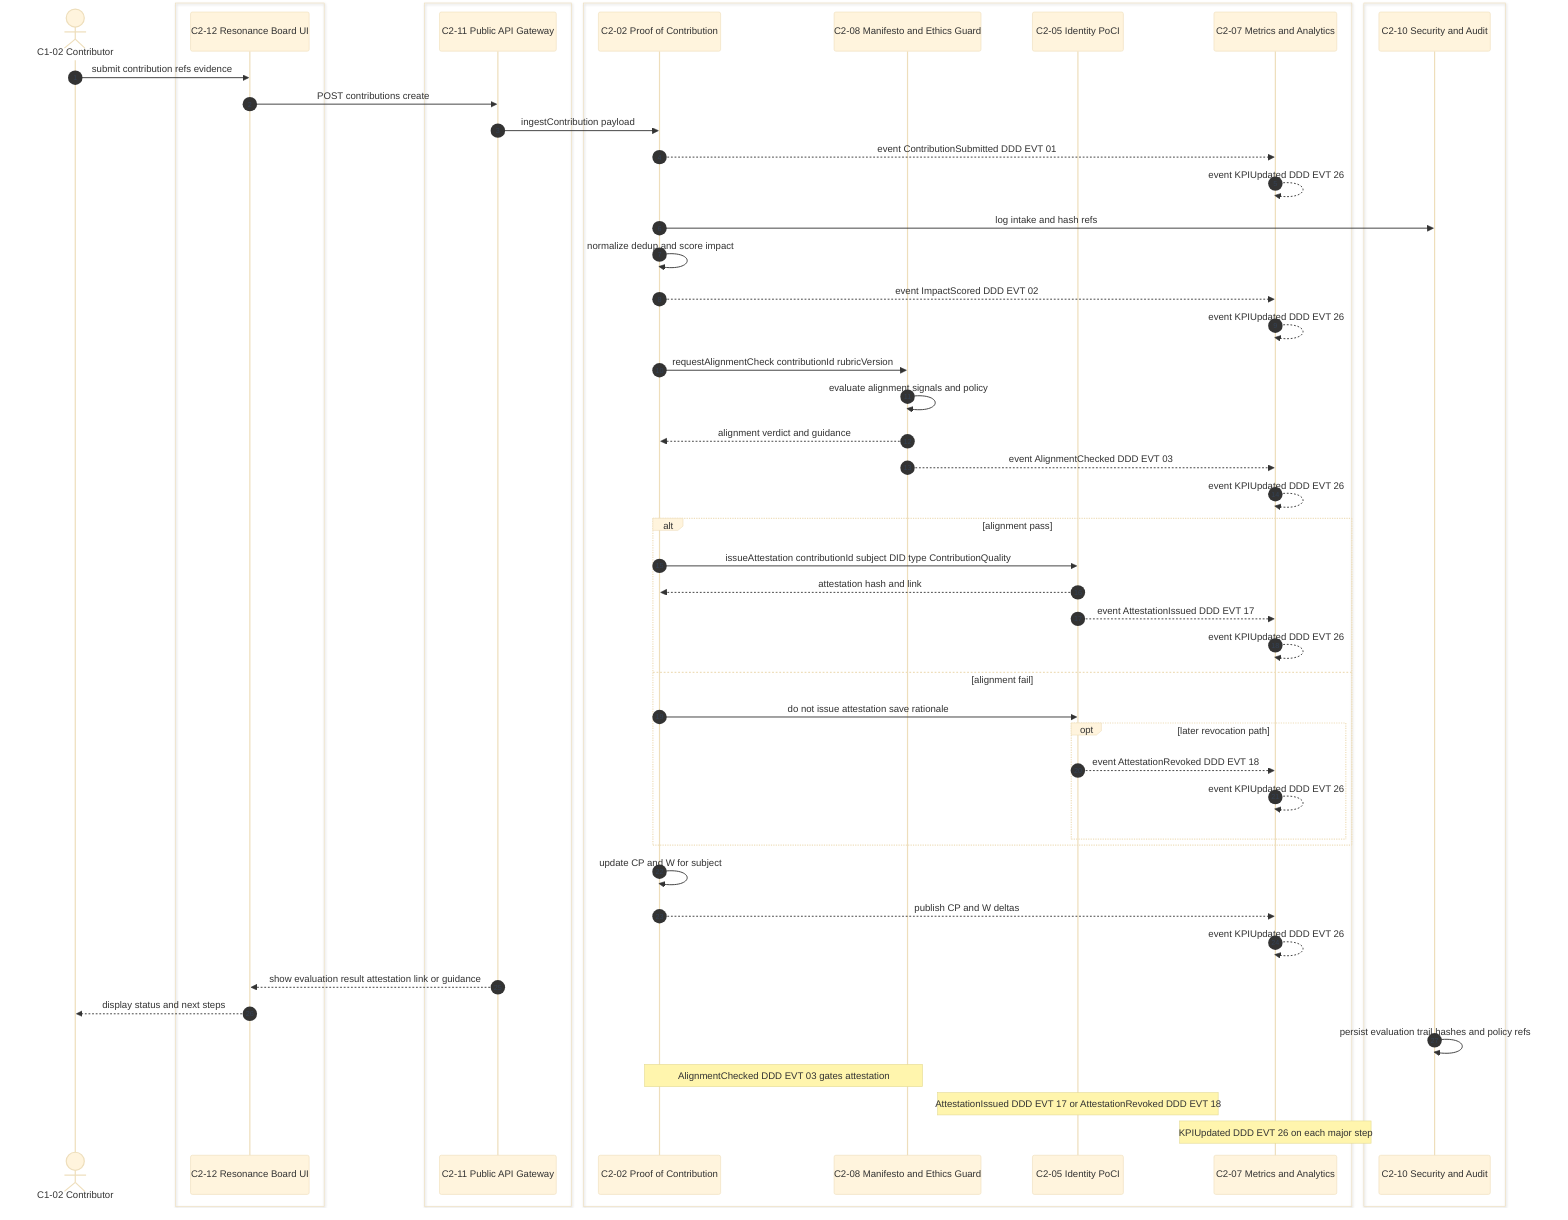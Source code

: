 %%{init: {'theme':'base','themeVariables':{ 'sequenceNumberColor':'#334155'}}}%%
sequenceDiagram
autonumber

actor C as C1-02 Contributor

box #8b5cf6 UI
  participant UI as C2-12 Resonance Board UI
end

box #fde68a Control or API
  participant API as C2-11 Public API Gateway
end

box #ff8b00 Core Services
  participant POC as C2-02 Proof of Contribution
  participant ETH as C2-08 Manifesto and Ethics Guard
  participant ID as C2-05 Identity PoCI
  participant MET as C2-07 Metrics and Analytics
end

box #e5e7eb Security
  participant SEC as C2-10 Security and Audit
end

%% -------- Submit contribution --------
C ->> UI: submit contribution refs evidence
UI ->> API: POST contributions create
API ->> POC: ingestContribution payload
POC -->> MET: event ContributionSubmitted DDD EVT 01
MET -->> MET: event KPIUpdated DDD EVT 26
POC ->> SEC: log intake and hash refs

%% -------- Impact scoring (technical quality etc.) --------
POC ->> POC: normalize dedup and score impact
POC -->> MET: event ImpactScored DDD EVT 02
MET -->> MET: event KPIUpdated DDD EVT 26

%% -------- Ethical alignment evaluation --------
POC ->> ETH: requestAlignmentCheck contributionId rubricVersion
ETH ->> ETH: evaluate alignment signals and policy
ETH -->> POC: alignment verdict and guidance
ETH -->> MET: event AlignmentChecked DDD EVT 03
MET -->> MET: event KPIUpdated DDD EVT 26

%% -------- Attestation issuance to identity ledger --------
alt alignment pass
  POC ->> ID: issueAttestation contributionId subject DID type ContributionQuality
  ID -->> POC: attestation hash and link
  ID -->> MET: event AttestationIssued DDD EVT 17
  MET -->> MET: event KPIUpdated DDD EVT 26
else alignment fail
  POC ->> ID: do not issue attestation save rationale
  opt later revocation path
    ID -->> MET: event AttestationRevoked DDD EVT 18
    MET -->> MET: event KPIUpdated DDD EVT 26
  end
end

%% -------- Ledger and metrics updates --------
POC ->> POC: update CP and W for subject
POC -->> MET: publish CP and W deltas
MET -->> MET: event KPIUpdated DDD EVT 26

%% -------- Completion --------
API -->> UI: show evaluation result attestation link or guidance
UI -->> C: display status and next steps

%% -------- Transparency --------
SEC ->> SEC: persist evaluation trail hashes and policy refs

%% Notes
Note over POC,ETH: AlignmentChecked DDD EVT 03 gates attestation
Note over ID: AttestationIssued DDD EVT 17 or AttestationRevoked DDD EVT 18
Note over MET: KPIUpdated DDD EVT 26 on each major step
